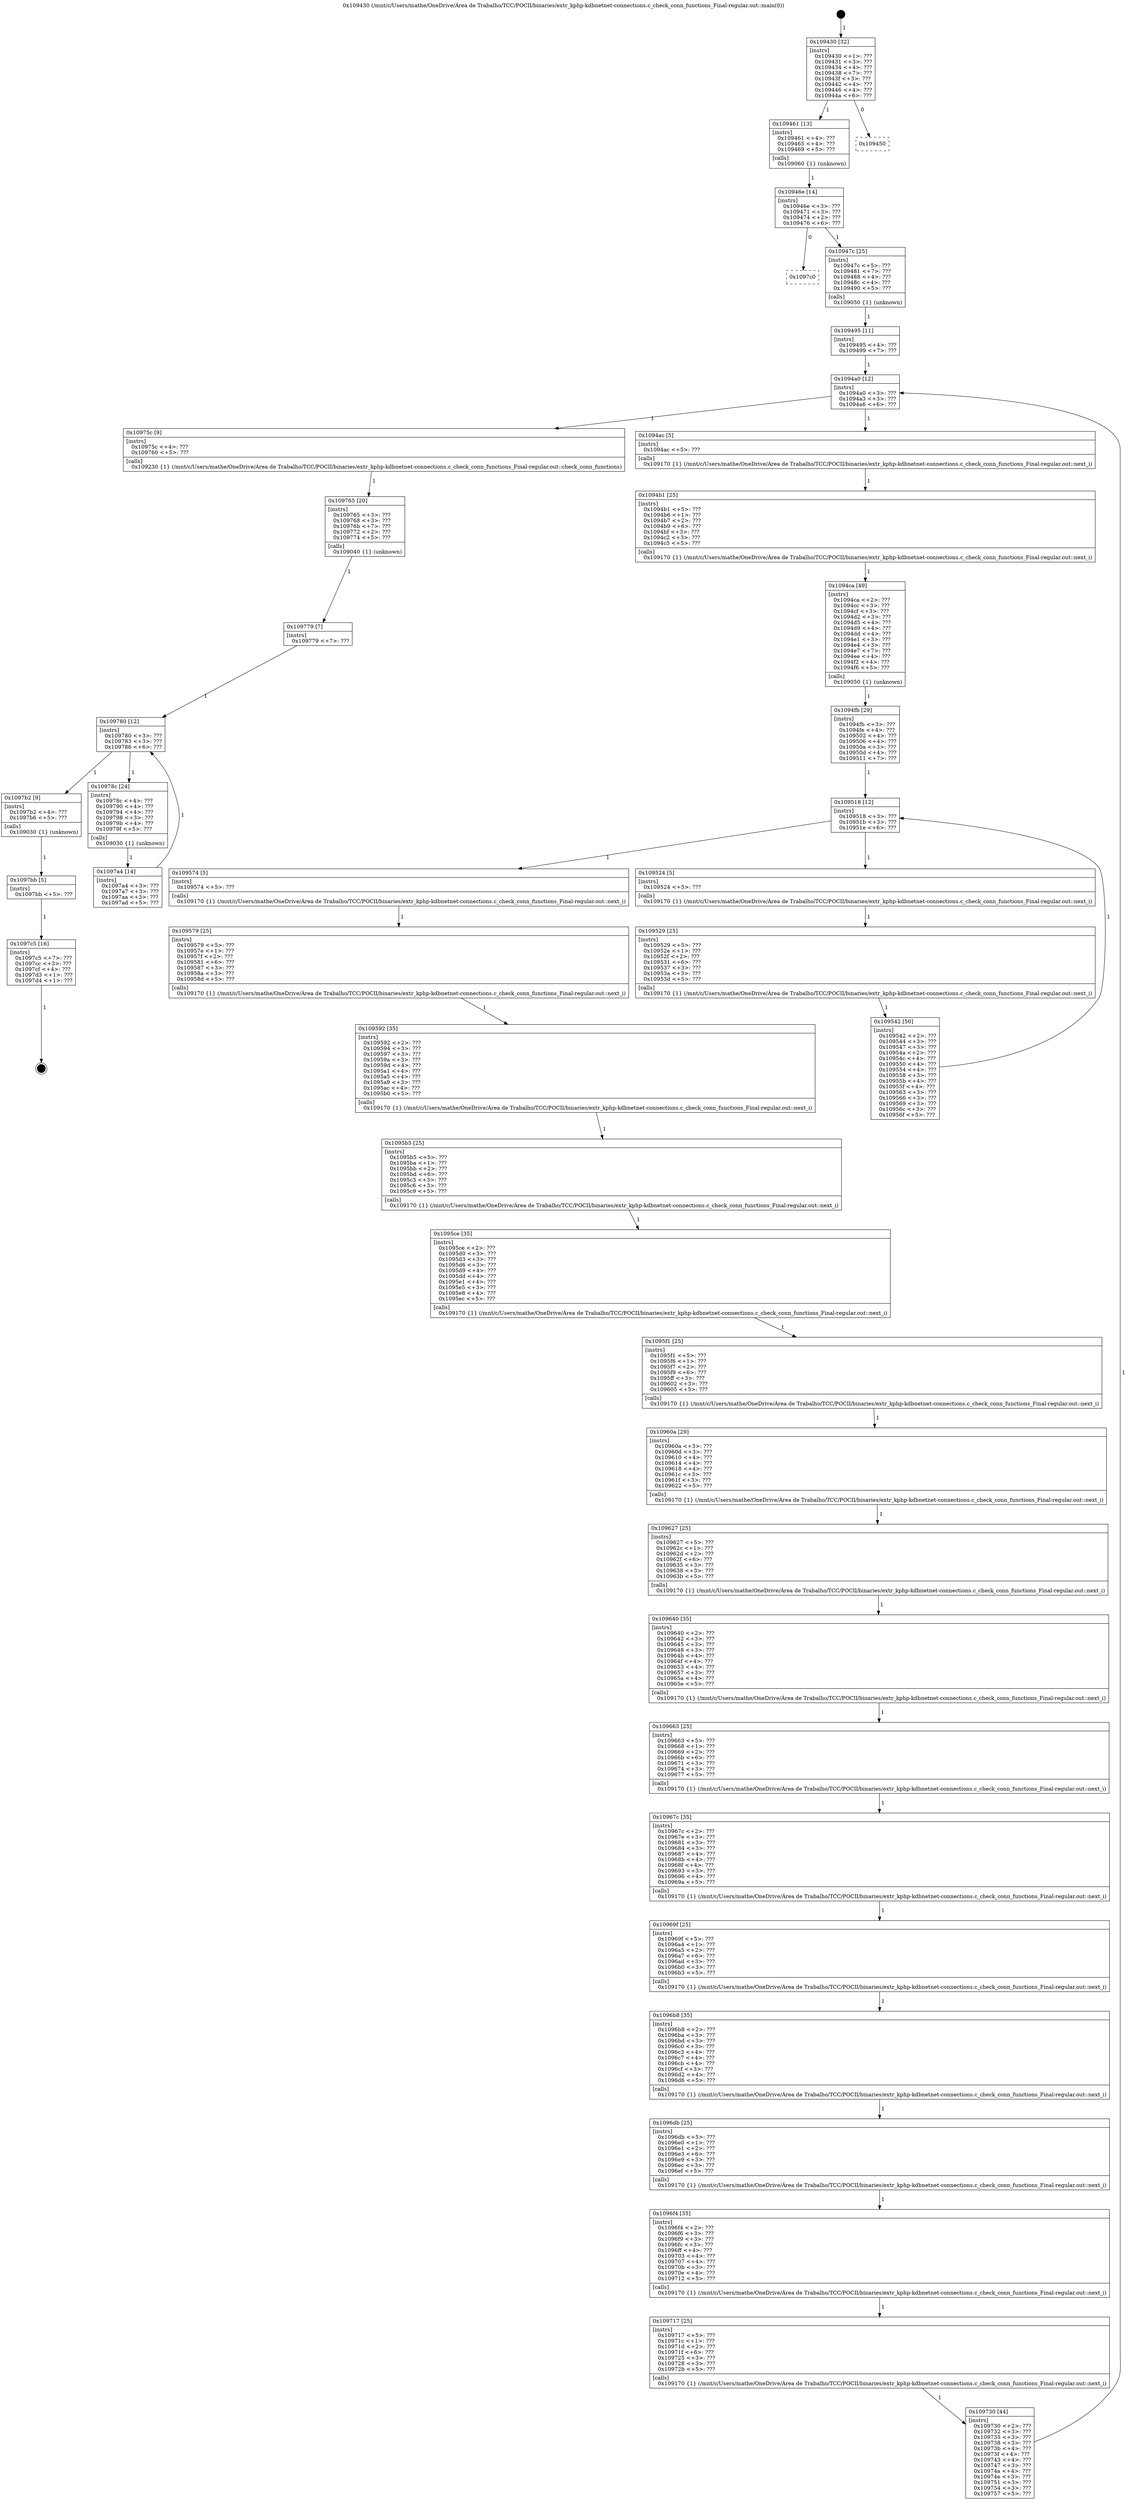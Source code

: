 digraph "0x109430" {
  label = "0x109430 (/mnt/c/Users/mathe/OneDrive/Área de Trabalho/TCC/POCII/binaries/extr_kphp-kdbnetnet-connections.c_check_conn_functions_Final-regular.out::main(0))"
  labelloc = "t"
  node[shape=record]

  Entry [label="",width=0.3,height=0.3,shape=circle,fillcolor=black,style=filled]
  "0x109430" [label="{
     0x109430 [32]\l
     | [instrs]\l
     &nbsp;&nbsp;0x109430 \<+1\>: ???\l
     &nbsp;&nbsp;0x109431 \<+3\>: ???\l
     &nbsp;&nbsp;0x109434 \<+4\>: ???\l
     &nbsp;&nbsp;0x109438 \<+7\>: ???\l
     &nbsp;&nbsp;0x10943f \<+3\>: ???\l
     &nbsp;&nbsp;0x109442 \<+4\>: ???\l
     &nbsp;&nbsp;0x109446 \<+4\>: ???\l
     &nbsp;&nbsp;0x10944a \<+6\>: ???\l
  }"]
  "0x109461" [label="{
     0x109461 [13]\l
     | [instrs]\l
     &nbsp;&nbsp;0x109461 \<+4\>: ???\l
     &nbsp;&nbsp;0x109465 \<+4\>: ???\l
     &nbsp;&nbsp;0x109469 \<+5\>: ???\l
     | [calls]\l
     &nbsp;&nbsp;0x109060 \{1\} (unknown)\l
  }"]
  "0x109450" [label="{
     0x109450\l
  }", style=dashed]
  "0x10946e" [label="{
     0x10946e [14]\l
     | [instrs]\l
     &nbsp;&nbsp;0x10946e \<+3\>: ???\l
     &nbsp;&nbsp;0x109471 \<+3\>: ???\l
     &nbsp;&nbsp;0x109474 \<+2\>: ???\l
     &nbsp;&nbsp;0x109476 \<+6\>: ???\l
  }"]
  "0x1097c0" [label="{
     0x1097c0\l
  }", style=dashed]
  "0x10947c" [label="{
     0x10947c [25]\l
     | [instrs]\l
     &nbsp;&nbsp;0x10947c \<+5\>: ???\l
     &nbsp;&nbsp;0x109481 \<+7\>: ???\l
     &nbsp;&nbsp;0x109488 \<+4\>: ???\l
     &nbsp;&nbsp;0x10948c \<+4\>: ???\l
     &nbsp;&nbsp;0x109490 \<+5\>: ???\l
     | [calls]\l
     &nbsp;&nbsp;0x109050 \{1\} (unknown)\l
  }"]
  Exit [label="",width=0.3,height=0.3,shape=circle,fillcolor=black,style=filled,peripheries=2]
  "0x1094a0" [label="{
     0x1094a0 [12]\l
     | [instrs]\l
     &nbsp;&nbsp;0x1094a0 \<+3\>: ???\l
     &nbsp;&nbsp;0x1094a3 \<+3\>: ???\l
     &nbsp;&nbsp;0x1094a6 \<+6\>: ???\l
  }"]
  "0x10975c" [label="{
     0x10975c [9]\l
     | [instrs]\l
     &nbsp;&nbsp;0x10975c \<+4\>: ???\l
     &nbsp;&nbsp;0x109760 \<+5\>: ???\l
     | [calls]\l
     &nbsp;&nbsp;0x109230 \{1\} (/mnt/c/Users/mathe/OneDrive/Área de Trabalho/TCC/POCII/binaries/extr_kphp-kdbnetnet-connections.c_check_conn_functions_Final-regular.out::check_conn_functions)\l
  }"]
  "0x1094ac" [label="{
     0x1094ac [5]\l
     | [instrs]\l
     &nbsp;&nbsp;0x1094ac \<+5\>: ???\l
     | [calls]\l
     &nbsp;&nbsp;0x109170 \{1\} (/mnt/c/Users/mathe/OneDrive/Área de Trabalho/TCC/POCII/binaries/extr_kphp-kdbnetnet-connections.c_check_conn_functions_Final-regular.out::next_i)\l
  }"]
  "0x1094b1" [label="{
     0x1094b1 [25]\l
     | [instrs]\l
     &nbsp;&nbsp;0x1094b1 \<+5\>: ???\l
     &nbsp;&nbsp;0x1094b6 \<+1\>: ???\l
     &nbsp;&nbsp;0x1094b7 \<+2\>: ???\l
     &nbsp;&nbsp;0x1094b9 \<+6\>: ???\l
     &nbsp;&nbsp;0x1094bf \<+3\>: ???\l
     &nbsp;&nbsp;0x1094c2 \<+3\>: ???\l
     &nbsp;&nbsp;0x1094c5 \<+5\>: ???\l
     | [calls]\l
     &nbsp;&nbsp;0x109170 \{1\} (/mnt/c/Users/mathe/OneDrive/Área de Trabalho/TCC/POCII/binaries/extr_kphp-kdbnetnet-connections.c_check_conn_functions_Final-regular.out::next_i)\l
  }"]
  "0x1094ca" [label="{
     0x1094ca [49]\l
     | [instrs]\l
     &nbsp;&nbsp;0x1094ca \<+2\>: ???\l
     &nbsp;&nbsp;0x1094cc \<+3\>: ???\l
     &nbsp;&nbsp;0x1094cf \<+3\>: ???\l
     &nbsp;&nbsp;0x1094d2 \<+3\>: ???\l
     &nbsp;&nbsp;0x1094d5 \<+4\>: ???\l
     &nbsp;&nbsp;0x1094d9 \<+4\>: ???\l
     &nbsp;&nbsp;0x1094dd \<+4\>: ???\l
     &nbsp;&nbsp;0x1094e1 \<+3\>: ???\l
     &nbsp;&nbsp;0x1094e4 \<+3\>: ???\l
     &nbsp;&nbsp;0x1094e7 \<+7\>: ???\l
     &nbsp;&nbsp;0x1094ee \<+4\>: ???\l
     &nbsp;&nbsp;0x1094f2 \<+4\>: ???\l
     &nbsp;&nbsp;0x1094f6 \<+5\>: ???\l
     | [calls]\l
     &nbsp;&nbsp;0x109050 \{1\} (unknown)\l
  }"]
  "0x109518" [label="{
     0x109518 [12]\l
     | [instrs]\l
     &nbsp;&nbsp;0x109518 \<+3\>: ???\l
     &nbsp;&nbsp;0x10951b \<+3\>: ???\l
     &nbsp;&nbsp;0x10951e \<+6\>: ???\l
  }"]
  "0x109574" [label="{
     0x109574 [5]\l
     | [instrs]\l
     &nbsp;&nbsp;0x109574 \<+5\>: ???\l
     | [calls]\l
     &nbsp;&nbsp;0x109170 \{1\} (/mnt/c/Users/mathe/OneDrive/Área de Trabalho/TCC/POCII/binaries/extr_kphp-kdbnetnet-connections.c_check_conn_functions_Final-regular.out::next_i)\l
  }"]
  "0x109524" [label="{
     0x109524 [5]\l
     | [instrs]\l
     &nbsp;&nbsp;0x109524 \<+5\>: ???\l
     | [calls]\l
     &nbsp;&nbsp;0x109170 \{1\} (/mnt/c/Users/mathe/OneDrive/Área de Trabalho/TCC/POCII/binaries/extr_kphp-kdbnetnet-connections.c_check_conn_functions_Final-regular.out::next_i)\l
  }"]
  "0x109529" [label="{
     0x109529 [25]\l
     | [instrs]\l
     &nbsp;&nbsp;0x109529 \<+5\>: ???\l
     &nbsp;&nbsp;0x10952e \<+1\>: ???\l
     &nbsp;&nbsp;0x10952f \<+2\>: ???\l
     &nbsp;&nbsp;0x109531 \<+6\>: ???\l
     &nbsp;&nbsp;0x109537 \<+3\>: ???\l
     &nbsp;&nbsp;0x10953a \<+3\>: ???\l
     &nbsp;&nbsp;0x10953d \<+5\>: ???\l
     | [calls]\l
     &nbsp;&nbsp;0x109170 \{1\} (/mnt/c/Users/mathe/OneDrive/Área de Trabalho/TCC/POCII/binaries/extr_kphp-kdbnetnet-connections.c_check_conn_functions_Final-regular.out::next_i)\l
  }"]
  "0x109542" [label="{
     0x109542 [50]\l
     | [instrs]\l
     &nbsp;&nbsp;0x109542 \<+2\>: ???\l
     &nbsp;&nbsp;0x109544 \<+3\>: ???\l
     &nbsp;&nbsp;0x109547 \<+3\>: ???\l
     &nbsp;&nbsp;0x10954a \<+2\>: ???\l
     &nbsp;&nbsp;0x10954c \<+4\>: ???\l
     &nbsp;&nbsp;0x109550 \<+4\>: ???\l
     &nbsp;&nbsp;0x109554 \<+4\>: ???\l
     &nbsp;&nbsp;0x109558 \<+3\>: ???\l
     &nbsp;&nbsp;0x10955b \<+4\>: ???\l
     &nbsp;&nbsp;0x10955f \<+4\>: ???\l
     &nbsp;&nbsp;0x109563 \<+3\>: ???\l
     &nbsp;&nbsp;0x109566 \<+3\>: ???\l
     &nbsp;&nbsp;0x109569 \<+3\>: ???\l
     &nbsp;&nbsp;0x10956c \<+3\>: ???\l
     &nbsp;&nbsp;0x10956f \<+5\>: ???\l
  }"]
  "0x1094fb" [label="{
     0x1094fb [29]\l
     | [instrs]\l
     &nbsp;&nbsp;0x1094fb \<+3\>: ???\l
     &nbsp;&nbsp;0x1094fe \<+4\>: ???\l
     &nbsp;&nbsp;0x109502 \<+4\>: ???\l
     &nbsp;&nbsp;0x109506 \<+4\>: ???\l
     &nbsp;&nbsp;0x10950a \<+3\>: ???\l
     &nbsp;&nbsp;0x10950d \<+4\>: ???\l
     &nbsp;&nbsp;0x109511 \<+7\>: ???\l
  }"]
  "0x109579" [label="{
     0x109579 [25]\l
     | [instrs]\l
     &nbsp;&nbsp;0x109579 \<+5\>: ???\l
     &nbsp;&nbsp;0x10957e \<+1\>: ???\l
     &nbsp;&nbsp;0x10957f \<+2\>: ???\l
     &nbsp;&nbsp;0x109581 \<+6\>: ???\l
     &nbsp;&nbsp;0x109587 \<+3\>: ???\l
     &nbsp;&nbsp;0x10958a \<+3\>: ???\l
     &nbsp;&nbsp;0x10958d \<+5\>: ???\l
     | [calls]\l
     &nbsp;&nbsp;0x109170 \{1\} (/mnt/c/Users/mathe/OneDrive/Área de Trabalho/TCC/POCII/binaries/extr_kphp-kdbnetnet-connections.c_check_conn_functions_Final-regular.out::next_i)\l
  }"]
  "0x109592" [label="{
     0x109592 [35]\l
     | [instrs]\l
     &nbsp;&nbsp;0x109592 \<+2\>: ???\l
     &nbsp;&nbsp;0x109594 \<+3\>: ???\l
     &nbsp;&nbsp;0x109597 \<+3\>: ???\l
     &nbsp;&nbsp;0x10959a \<+3\>: ???\l
     &nbsp;&nbsp;0x10959d \<+4\>: ???\l
     &nbsp;&nbsp;0x1095a1 \<+4\>: ???\l
     &nbsp;&nbsp;0x1095a5 \<+4\>: ???\l
     &nbsp;&nbsp;0x1095a9 \<+3\>: ???\l
     &nbsp;&nbsp;0x1095ac \<+4\>: ???\l
     &nbsp;&nbsp;0x1095b0 \<+5\>: ???\l
     | [calls]\l
     &nbsp;&nbsp;0x109170 \{1\} (/mnt/c/Users/mathe/OneDrive/Área de Trabalho/TCC/POCII/binaries/extr_kphp-kdbnetnet-connections.c_check_conn_functions_Final-regular.out::next_i)\l
  }"]
  "0x1095b5" [label="{
     0x1095b5 [25]\l
     | [instrs]\l
     &nbsp;&nbsp;0x1095b5 \<+5\>: ???\l
     &nbsp;&nbsp;0x1095ba \<+1\>: ???\l
     &nbsp;&nbsp;0x1095bb \<+2\>: ???\l
     &nbsp;&nbsp;0x1095bd \<+6\>: ???\l
     &nbsp;&nbsp;0x1095c3 \<+3\>: ???\l
     &nbsp;&nbsp;0x1095c6 \<+3\>: ???\l
     &nbsp;&nbsp;0x1095c9 \<+5\>: ???\l
     | [calls]\l
     &nbsp;&nbsp;0x109170 \{1\} (/mnt/c/Users/mathe/OneDrive/Área de Trabalho/TCC/POCII/binaries/extr_kphp-kdbnetnet-connections.c_check_conn_functions_Final-regular.out::next_i)\l
  }"]
  "0x1095ce" [label="{
     0x1095ce [35]\l
     | [instrs]\l
     &nbsp;&nbsp;0x1095ce \<+2\>: ???\l
     &nbsp;&nbsp;0x1095d0 \<+3\>: ???\l
     &nbsp;&nbsp;0x1095d3 \<+3\>: ???\l
     &nbsp;&nbsp;0x1095d6 \<+3\>: ???\l
     &nbsp;&nbsp;0x1095d9 \<+4\>: ???\l
     &nbsp;&nbsp;0x1095dd \<+4\>: ???\l
     &nbsp;&nbsp;0x1095e1 \<+4\>: ???\l
     &nbsp;&nbsp;0x1095e5 \<+3\>: ???\l
     &nbsp;&nbsp;0x1095e8 \<+4\>: ???\l
     &nbsp;&nbsp;0x1095ec \<+5\>: ???\l
     | [calls]\l
     &nbsp;&nbsp;0x109170 \{1\} (/mnt/c/Users/mathe/OneDrive/Área de Trabalho/TCC/POCII/binaries/extr_kphp-kdbnetnet-connections.c_check_conn_functions_Final-regular.out::next_i)\l
  }"]
  "0x1095f1" [label="{
     0x1095f1 [25]\l
     | [instrs]\l
     &nbsp;&nbsp;0x1095f1 \<+5\>: ???\l
     &nbsp;&nbsp;0x1095f6 \<+1\>: ???\l
     &nbsp;&nbsp;0x1095f7 \<+2\>: ???\l
     &nbsp;&nbsp;0x1095f9 \<+6\>: ???\l
     &nbsp;&nbsp;0x1095ff \<+3\>: ???\l
     &nbsp;&nbsp;0x109602 \<+3\>: ???\l
     &nbsp;&nbsp;0x109605 \<+5\>: ???\l
     | [calls]\l
     &nbsp;&nbsp;0x109170 \{1\} (/mnt/c/Users/mathe/OneDrive/Área de Trabalho/TCC/POCII/binaries/extr_kphp-kdbnetnet-connections.c_check_conn_functions_Final-regular.out::next_i)\l
  }"]
  "0x10960a" [label="{
     0x10960a [29]\l
     | [instrs]\l
     &nbsp;&nbsp;0x10960a \<+3\>: ???\l
     &nbsp;&nbsp;0x10960d \<+3\>: ???\l
     &nbsp;&nbsp;0x109610 \<+4\>: ???\l
     &nbsp;&nbsp;0x109614 \<+4\>: ???\l
     &nbsp;&nbsp;0x109618 \<+4\>: ???\l
     &nbsp;&nbsp;0x10961c \<+3\>: ???\l
     &nbsp;&nbsp;0x10961f \<+3\>: ???\l
     &nbsp;&nbsp;0x109622 \<+5\>: ???\l
     | [calls]\l
     &nbsp;&nbsp;0x109170 \{1\} (/mnt/c/Users/mathe/OneDrive/Área de Trabalho/TCC/POCII/binaries/extr_kphp-kdbnetnet-connections.c_check_conn_functions_Final-regular.out::next_i)\l
  }"]
  "0x109627" [label="{
     0x109627 [25]\l
     | [instrs]\l
     &nbsp;&nbsp;0x109627 \<+5\>: ???\l
     &nbsp;&nbsp;0x10962c \<+1\>: ???\l
     &nbsp;&nbsp;0x10962d \<+2\>: ???\l
     &nbsp;&nbsp;0x10962f \<+6\>: ???\l
     &nbsp;&nbsp;0x109635 \<+3\>: ???\l
     &nbsp;&nbsp;0x109638 \<+3\>: ???\l
     &nbsp;&nbsp;0x10963b \<+5\>: ???\l
     | [calls]\l
     &nbsp;&nbsp;0x109170 \{1\} (/mnt/c/Users/mathe/OneDrive/Área de Trabalho/TCC/POCII/binaries/extr_kphp-kdbnetnet-connections.c_check_conn_functions_Final-regular.out::next_i)\l
  }"]
  "0x109640" [label="{
     0x109640 [35]\l
     | [instrs]\l
     &nbsp;&nbsp;0x109640 \<+2\>: ???\l
     &nbsp;&nbsp;0x109642 \<+3\>: ???\l
     &nbsp;&nbsp;0x109645 \<+3\>: ???\l
     &nbsp;&nbsp;0x109648 \<+3\>: ???\l
     &nbsp;&nbsp;0x10964b \<+4\>: ???\l
     &nbsp;&nbsp;0x10964f \<+4\>: ???\l
     &nbsp;&nbsp;0x109653 \<+4\>: ???\l
     &nbsp;&nbsp;0x109657 \<+3\>: ???\l
     &nbsp;&nbsp;0x10965a \<+4\>: ???\l
     &nbsp;&nbsp;0x10965e \<+5\>: ???\l
     | [calls]\l
     &nbsp;&nbsp;0x109170 \{1\} (/mnt/c/Users/mathe/OneDrive/Área de Trabalho/TCC/POCII/binaries/extr_kphp-kdbnetnet-connections.c_check_conn_functions_Final-regular.out::next_i)\l
  }"]
  "0x109663" [label="{
     0x109663 [25]\l
     | [instrs]\l
     &nbsp;&nbsp;0x109663 \<+5\>: ???\l
     &nbsp;&nbsp;0x109668 \<+1\>: ???\l
     &nbsp;&nbsp;0x109669 \<+2\>: ???\l
     &nbsp;&nbsp;0x10966b \<+6\>: ???\l
     &nbsp;&nbsp;0x109671 \<+3\>: ???\l
     &nbsp;&nbsp;0x109674 \<+3\>: ???\l
     &nbsp;&nbsp;0x109677 \<+5\>: ???\l
     | [calls]\l
     &nbsp;&nbsp;0x109170 \{1\} (/mnt/c/Users/mathe/OneDrive/Área de Trabalho/TCC/POCII/binaries/extr_kphp-kdbnetnet-connections.c_check_conn_functions_Final-regular.out::next_i)\l
  }"]
  "0x10967c" [label="{
     0x10967c [35]\l
     | [instrs]\l
     &nbsp;&nbsp;0x10967c \<+2\>: ???\l
     &nbsp;&nbsp;0x10967e \<+3\>: ???\l
     &nbsp;&nbsp;0x109681 \<+3\>: ???\l
     &nbsp;&nbsp;0x109684 \<+3\>: ???\l
     &nbsp;&nbsp;0x109687 \<+4\>: ???\l
     &nbsp;&nbsp;0x10968b \<+4\>: ???\l
     &nbsp;&nbsp;0x10968f \<+4\>: ???\l
     &nbsp;&nbsp;0x109693 \<+3\>: ???\l
     &nbsp;&nbsp;0x109696 \<+4\>: ???\l
     &nbsp;&nbsp;0x10969a \<+5\>: ???\l
     | [calls]\l
     &nbsp;&nbsp;0x109170 \{1\} (/mnt/c/Users/mathe/OneDrive/Área de Trabalho/TCC/POCII/binaries/extr_kphp-kdbnetnet-connections.c_check_conn_functions_Final-regular.out::next_i)\l
  }"]
  "0x10969f" [label="{
     0x10969f [25]\l
     | [instrs]\l
     &nbsp;&nbsp;0x10969f \<+5\>: ???\l
     &nbsp;&nbsp;0x1096a4 \<+1\>: ???\l
     &nbsp;&nbsp;0x1096a5 \<+2\>: ???\l
     &nbsp;&nbsp;0x1096a7 \<+6\>: ???\l
     &nbsp;&nbsp;0x1096ad \<+3\>: ???\l
     &nbsp;&nbsp;0x1096b0 \<+3\>: ???\l
     &nbsp;&nbsp;0x1096b3 \<+5\>: ???\l
     | [calls]\l
     &nbsp;&nbsp;0x109170 \{1\} (/mnt/c/Users/mathe/OneDrive/Área de Trabalho/TCC/POCII/binaries/extr_kphp-kdbnetnet-connections.c_check_conn_functions_Final-regular.out::next_i)\l
  }"]
  "0x1096b8" [label="{
     0x1096b8 [35]\l
     | [instrs]\l
     &nbsp;&nbsp;0x1096b8 \<+2\>: ???\l
     &nbsp;&nbsp;0x1096ba \<+3\>: ???\l
     &nbsp;&nbsp;0x1096bd \<+3\>: ???\l
     &nbsp;&nbsp;0x1096c0 \<+3\>: ???\l
     &nbsp;&nbsp;0x1096c3 \<+4\>: ???\l
     &nbsp;&nbsp;0x1096c7 \<+4\>: ???\l
     &nbsp;&nbsp;0x1096cb \<+4\>: ???\l
     &nbsp;&nbsp;0x1096cf \<+3\>: ???\l
     &nbsp;&nbsp;0x1096d2 \<+4\>: ???\l
     &nbsp;&nbsp;0x1096d6 \<+5\>: ???\l
     | [calls]\l
     &nbsp;&nbsp;0x109170 \{1\} (/mnt/c/Users/mathe/OneDrive/Área de Trabalho/TCC/POCII/binaries/extr_kphp-kdbnetnet-connections.c_check_conn_functions_Final-regular.out::next_i)\l
  }"]
  "0x1096db" [label="{
     0x1096db [25]\l
     | [instrs]\l
     &nbsp;&nbsp;0x1096db \<+5\>: ???\l
     &nbsp;&nbsp;0x1096e0 \<+1\>: ???\l
     &nbsp;&nbsp;0x1096e1 \<+2\>: ???\l
     &nbsp;&nbsp;0x1096e3 \<+6\>: ???\l
     &nbsp;&nbsp;0x1096e9 \<+3\>: ???\l
     &nbsp;&nbsp;0x1096ec \<+3\>: ???\l
     &nbsp;&nbsp;0x1096ef \<+5\>: ???\l
     | [calls]\l
     &nbsp;&nbsp;0x109170 \{1\} (/mnt/c/Users/mathe/OneDrive/Área de Trabalho/TCC/POCII/binaries/extr_kphp-kdbnetnet-connections.c_check_conn_functions_Final-regular.out::next_i)\l
  }"]
  "0x1096f4" [label="{
     0x1096f4 [35]\l
     | [instrs]\l
     &nbsp;&nbsp;0x1096f4 \<+2\>: ???\l
     &nbsp;&nbsp;0x1096f6 \<+3\>: ???\l
     &nbsp;&nbsp;0x1096f9 \<+3\>: ???\l
     &nbsp;&nbsp;0x1096fc \<+3\>: ???\l
     &nbsp;&nbsp;0x1096ff \<+4\>: ???\l
     &nbsp;&nbsp;0x109703 \<+4\>: ???\l
     &nbsp;&nbsp;0x109707 \<+4\>: ???\l
     &nbsp;&nbsp;0x10970b \<+3\>: ???\l
     &nbsp;&nbsp;0x10970e \<+4\>: ???\l
     &nbsp;&nbsp;0x109712 \<+5\>: ???\l
     | [calls]\l
     &nbsp;&nbsp;0x109170 \{1\} (/mnt/c/Users/mathe/OneDrive/Área de Trabalho/TCC/POCII/binaries/extr_kphp-kdbnetnet-connections.c_check_conn_functions_Final-regular.out::next_i)\l
  }"]
  "0x109717" [label="{
     0x109717 [25]\l
     | [instrs]\l
     &nbsp;&nbsp;0x109717 \<+5\>: ???\l
     &nbsp;&nbsp;0x10971c \<+1\>: ???\l
     &nbsp;&nbsp;0x10971d \<+2\>: ???\l
     &nbsp;&nbsp;0x10971f \<+6\>: ???\l
     &nbsp;&nbsp;0x109725 \<+3\>: ???\l
     &nbsp;&nbsp;0x109728 \<+3\>: ???\l
     &nbsp;&nbsp;0x10972b \<+5\>: ???\l
     | [calls]\l
     &nbsp;&nbsp;0x109170 \{1\} (/mnt/c/Users/mathe/OneDrive/Área de Trabalho/TCC/POCII/binaries/extr_kphp-kdbnetnet-connections.c_check_conn_functions_Final-regular.out::next_i)\l
  }"]
  "0x109730" [label="{
     0x109730 [44]\l
     | [instrs]\l
     &nbsp;&nbsp;0x109730 \<+2\>: ???\l
     &nbsp;&nbsp;0x109732 \<+3\>: ???\l
     &nbsp;&nbsp;0x109735 \<+3\>: ???\l
     &nbsp;&nbsp;0x109738 \<+3\>: ???\l
     &nbsp;&nbsp;0x10973b \<+4\>: ???\l
     &nbsp;&nbsp;0x10973f \<+4\>: ???\l
     &nbsp;&nbsp;0x109743 \<+4\>: ???\l
     &nbsp;&nbsp;0x109747 \<+3\>: ???\l
     &nbsp;&nbsp;0x10974a \<+4\>: ???\l
     &nbsp;&nbsp;0x10974e \<+3\>: ???\l
     &nbsp;&nbsp;0x109751 \<+3\>: ???\l
     &nbsp;&nbsp;0x109754 \<+3\>: ???\l
     &nbsp;&nbsp;0x109757 \<+5\>: ???\l
  }"]
  "0x109495" [label="{
     0x109495 [11]\l
     | [instrs]\l
     &nbsp;&nbsp;0x109495 \<+4\>: ???\l
     &nbsp;&nbsp;0x109499 \<+7\>: ???\l
  }"]
  "0x109765" [label="{
     0x109765 [20]\l
     | [instrs]\l
     &nbsp;&nbsp;0x109765 \<+3\>: ???\l
     &nbsp;&nbsp;0x109768 \<+3\>: ???\l
     &nbsp;&nbsp;0x10976b \<+7\>: ???\l
     &nbsp;&nbsp;0x109772 \<+2\>: ???\l
     &nbsp;&nbsp;0x109774 \<+5\>: ???\l
     | [calls]\l
     &nbsp;&nbsp;0x109040 \{1\} (unknown)\l
  }"]
  "0x109780" [label="{
     0x109780 [12]\l
     | [instrs]\l
     &nbsp;&nbsp;0x109780 \<+3\>: ???\l
     &nbsp;&nbsp;0x109783 \<+3\>: ???\l
     &nbsp;&nbsp;0x109786 \<+6\>: ???\l
  }"]
  "0x1097b2" [label="{
     0x1097b2 [9]\l
     | [instrs]\l
     &nbsp;&nbsp;0x1097b2 \<+4\>: ???\l
     &nbsp;&nbsp;0x1097b6 \<+5\>: ???\l
     | [calls]\l
     &nbsp;&nbsp;0x109030 \{1\} (unknown)\l
  }"]
  "0x10978c" [label="{
     0x10978c [24]\l
     | [instrs]\l
     &nbsp;&nbsp;0x10978c \<+4\>: ???\l
     &nbsp;&nbsp;0x109790 \<+4\>: ???\l
     &nbsp;&nbsp;0x109794 \<+4\>: ???\l
     &nbsp;&nbsp;0x109798 \<+3\>: ???\l
     &nbsp;&nbsp;0x10979b \<+4\>: ???\l
     &nbsp;&nbsp;0x10979f \<+5\>: ???\l
     | [calls]\l
     &nbsp;&nbsp;0x109030 \{1\} (unknown)\l
  }"]
  "0x1097a4" [label="{
     0x1097a4 [14]\l
     | [instrs]\l
     &nbsp;&nbsp;0x1097a4 \<+3\>: ???\l
     &nbsp;&nbsp;0x1097a7 \<+3\>: ???\l
     &nbsp;&nbsp;0x1097aa \<+3\>: ???\l
     &nbsp;&nbsp;0x1097ad \<+5\>: ???\l
  }"]
  "0x109779" [label="{
     0x109779 [7]\l
     | [instrs]\l
     &nbsp;&nbsp;0x109779 \<+7\>: ???\l
  }"]
  "0x1097bb" [label="{
     0x1097bb [5]\l
     | [instrs]\l
     &nbsp;&nbsp;0x1097bb \<+5\>: ???\l
  }"]
  "0x1097c5" [label="{
     0x1097c5 [16]\l
     | [instrs]\l
     &nbsp;&nbsp;0x1097c5 \<+7\>: ???\l
     &nbsp;&nbsp;0x1097cc \<+3\>: ???\l
     &nbsp;&nbsp;0x1097cf \<+4\>: ???\l
     &nbsp;&nbsp;0x1097d3 \<+1\>: ???\l
     &nbsp;&nbsp;0x1097d4 \<+1\>: ???\l
  }"]
  Entry -> "0x109430" [label=" 1"]
  "0x109430" -> "0x109461" [label=" 1"]
  "0x109430" -> "0x109450" [label=" 0"]
  "0x109461" -> "0x10946e" [label=" 1"]
  "0x10946e" -> "0x1097c0" [label=" 0"]
  "0x10946e" -> "0x10947c" [label=" 1"]
  "0x1097c5" -> Exit [label=" 1"]
  "0x10947c" -> "0x109495" [label=" 1"]
  "0x1094a0" -> "0x10975c" [label=" 1"]
  "0x1094a0" -> "0x1094ac" [label=" 1"]
  "0x1094ac" -> "0x1094b1" [label=" 1"]
  "0x1094b1" -> "0x1094ca" [label=" 1"]
  "0x1094ca" -> "0x1094fb" [label=" 1"]
  "0x109518" -> "0x109574" [label=" 1"]
  "0x109518" -> "0x109524" [label=" 1"]
  "0x109524" -> "0x109529" [label=" 1"]
  "0x109529" -> "0x109542" [label=" 1"]
  "0x1094fb" -> "0x109518" [label=" 1"]
  "0x109542" -> "0x109518" [label=" 1"]
  "0x109574" -> "0x109579" [label=" 1"]
  "0x109579" -> "0x109592" [label=" 1"]
  "0x109592" -> "0x1095b5" [label=" 1"]
  "0x1095b5" -> "0x1095ce" [label=" 1"]
  "0x1095ce" -> "0x1095f1" [label=" 1"]
  "0x1095f1" -> "0x10960a" [label=" 1"]
  "0x10960a" -> "0x109627" [label=" 1"]
  "0x109627" -> "0x109640" [label=" 1"]
  "0x109640" -> "0x109663" [label=" 1"]
  "0x109663" -> "0x10967c" [label=" 1"]
  "0x10967c" -> "0x10969f" [label=" 1"]
  "0x10969f" -> "0x1096b8" [label=" 1"]
  "0x1096b8" -> "0x1096db" [label=" 1"]
  "0x1096db" -> "0x1096f4" [label=" 1"]
  "0x1096f4" -> "0x109717" [label=" 1"]
  "0x109717" -> "0x109730" [label=" 1"]
  "0x109495" -> "0x1094a0" [label=" 1"]
  "0x109730" -> "0x1094a0" [label=" 1"]
  "0x10975c" -> "0x109765" [label=" 1"]
  "0x109765" -> "0x109779" [label=" 1"]
  "0x109780" -> "0x1097b2" [label=" 1"]
  "0x109780" -> "0x10978c" [label=" 1"]
  "0x10978c" -> "0x1097a4" [label=" 1"]
  "0x109779" -> "0x109780" [label=" 1"]
  "0x1097a4" -> "0x109780" [label=" 1"]
  "0x1097b2" -> "0x1097bb" [label=" 1"]
  "0x1097bb" -> "0x1097c5" [label=" 1"]
}
